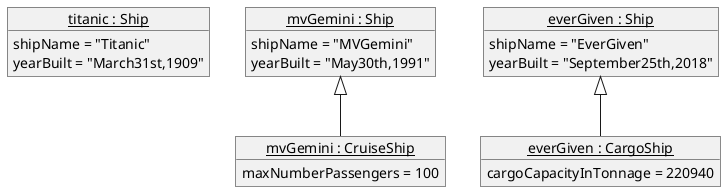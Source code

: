 @startuml
object "<u>titanic : Ship</u>" as titanic {
    shipName = "Titanic"
    yearBuilt = "March31st,1909"
}
object "<u>mvGemini : CruiseShip</u>" as mvGemini {
    maxNumberPassengers = 100
}
object "<u>mvGemini : Ship</u>" as mvGeminiParent {
    shipName = "MVGemini"
    yearBuilt = "May30th,1991"
}
object "<u>everGiven : CargoShip</u>" as everGiven {
    cargoCapacityInTonnage = 220940
}
object "<u>everGiven : Ship</u>" as everGivenParent {
    shipName = "EverGiven"
    yearBuilt = "September25th,2018"
}

mvGeminiParent <|-- mvGemini
everGivenParent <|-- everGiven
@enduml

